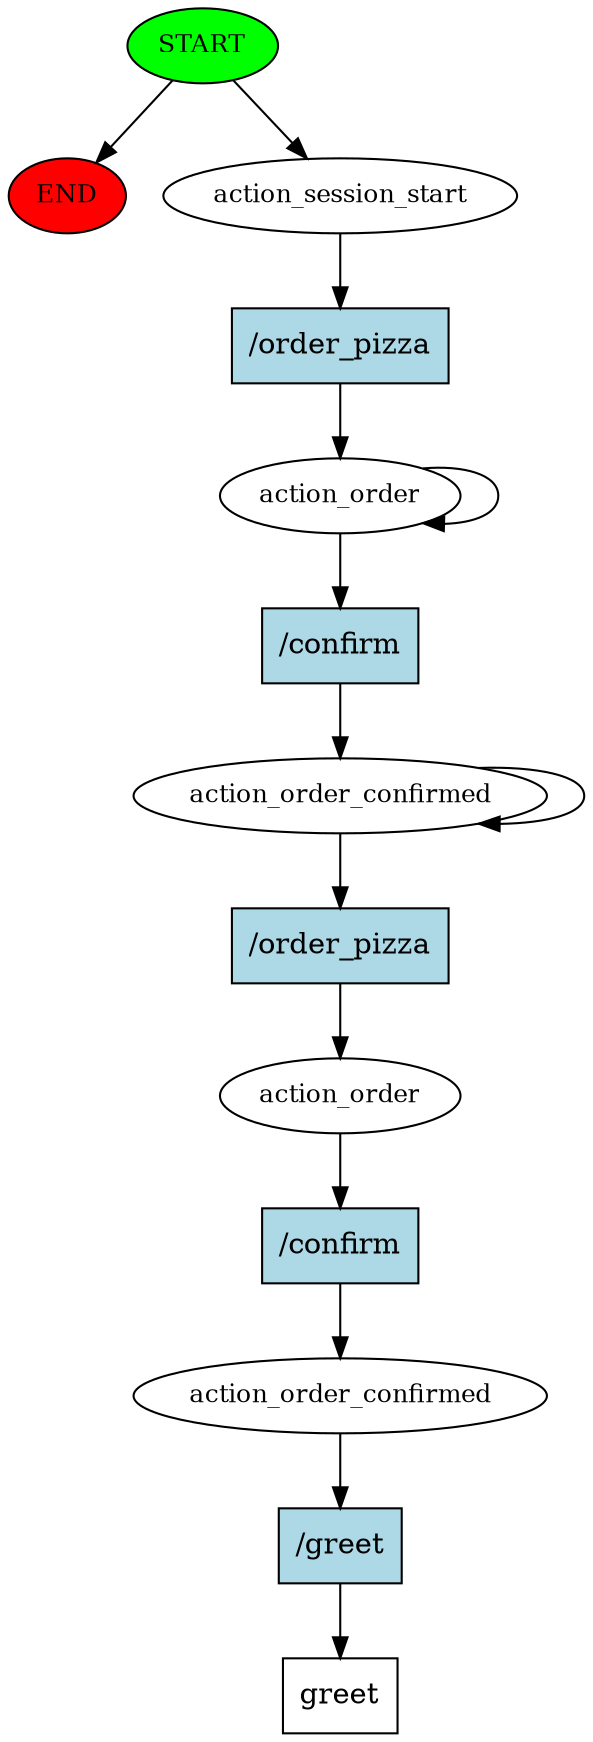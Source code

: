 digraph  {
0 [class="start active", fillcolor=green, fontsize=12, label=START, style=filled];
"-1" [class=end, fillcolor=red, fontsize=12, label=END, style=filled];
1 [class=active, fontsize=12, label=action_session_start];
2 [class=active, fontsize=12, label=action_order];
4 [class=active, fontsize=12, label=action_order_confirmed];
6 [class=active, fontsize=12, label=action_order];
7 [class=active, fontsize=12, label=action_order_confirmed];
8 [class="intent dashed active", label=greet, shape=rect];
9 [class="intent active", fillcolor=lightblue, label="/order_pizza", shape=rect, style=filled];
10 [class="intent active", fillcolor=lightblue, label="/confirm", shape=rect, style=filled];
11 [class="intent active", fillcolor=lightblue, label="/order_pizza", shape=rect, style=filled];
12 [class="intent active", fillcolor=lightblue, label="/confirm", shape=rect, style=filled];
13 [class="intent active", fillcolor=lightblue, label="/greet", shape=rect, style=filled];
0 -> "-1"  [class="", key=NONE, label=""];
0 -> 1  [class=active, key=NONE, label=""];
1 -> 9  [class=active, key=0];
2 -> 2  [class=active, key=NONE, label=""];
2 -> 10  [class=active, key=0];
4 -> 4  [class=active, key=NONE, label=""];
4 -> 11  [class=active, key=0];
6 -> 12  [class=active, key=0];
7 -> 13  [class=active, key=0];
9 -> 2  [class=active, key=0];
10 -> 4  [class=active, key=0];
11 -> 6  [class=active, key=0];
12 -> 7  [class=active, key=0];
13 -> 8  [class=active, key=0];
}
